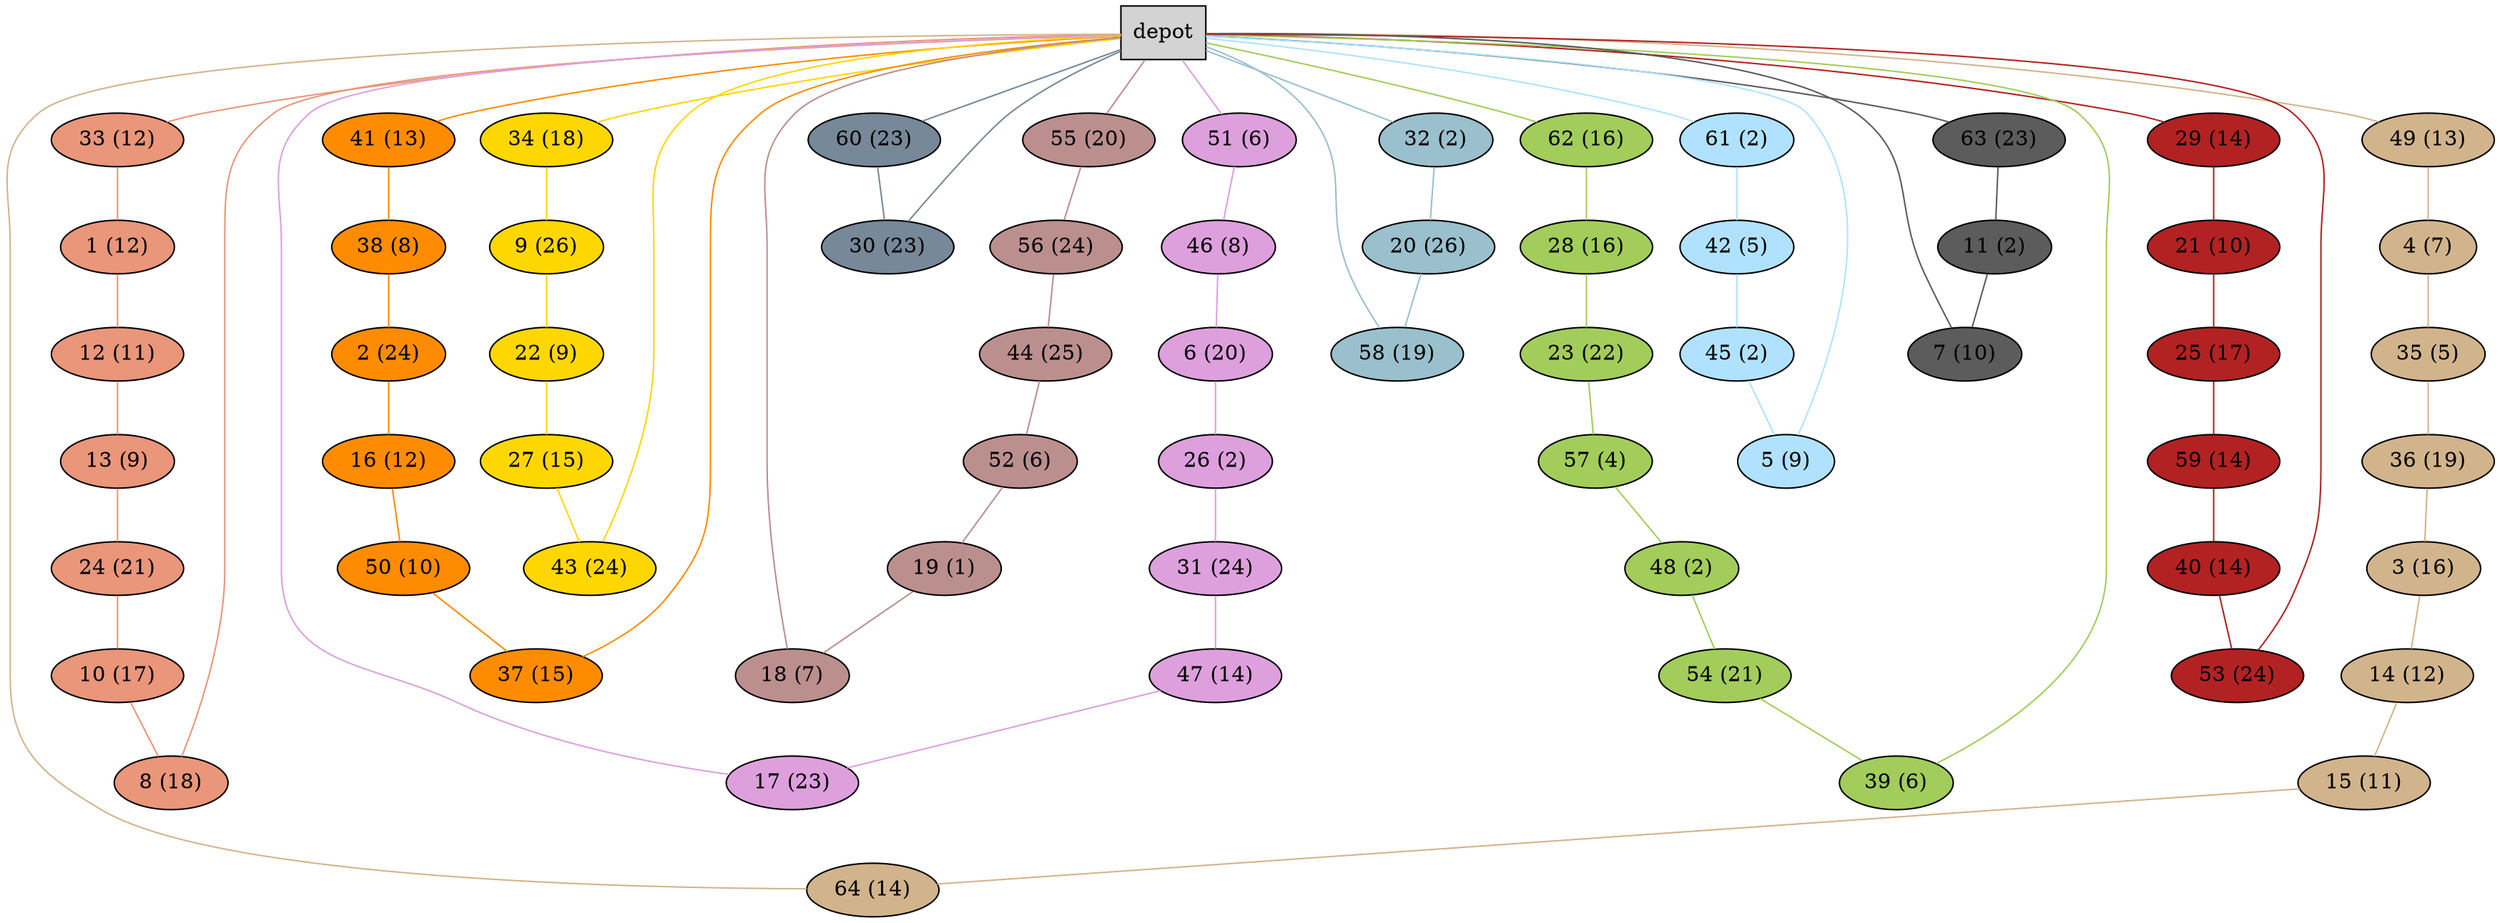 graph G {
  0[shape = box, label = "depot", style = filled ];
  33[shape = ellipse, label = "33 (12)", style = filled , fillcolor = darksalmon ];
  "0"--"33"[color = darksalmon];
  1[shape = ellipse, label = "1 (12)", style = filled , fillcolor = darksalmon ];
  "33"--"1"[color = darksalmon];
  12[shape = ellipse, label = "12 (11)", style = filled , fillcolor = darksalmon ];
  "1"--"12"[color = darksalmon];
  13[shape = ellipse, label = "13 (9)", style = filled , fillcolor = darksalmon ];
  "12"--"13"[color = darksalmon];
  24[shape = ellipse, label = "24 (21)", style = filled , fillcolor = darksalmon ];
  "13"--"24"[color = darksalmon];
  10[shape = ellipse, label = "10 (17)", style = filled , fillcolor = darksalmon ];
  "24"--"10"[color = darksalmon];
  8[shape = ellipse, label = "8 (18)", style = filled , fillcolor = darksalmon ];
  "10"--"8"[color = darksalmon];
  "8"--"0"[color = darksalmon];
  34[shape = ellipse, label = "34 (18)", style = filled , fillcolor = gold ];
  "0"--"34"[color = gold];
  9[shape = ellipse, label = "9 (26)", style = filled , fillcolor = gold ];
  "34"--"9"[color = gold];
  22[shape = ellipse, label = "22 (9)", style = filled , fillcolor = gold ];
  "9"--"22"[color = gold];
  27[shape = ellipse, label = "27 (15)", style = filled , fillcolor = gold ];
  "22"--"27"[color = gold];
  43[shape = ellipse, label = "43 (24)", style = filled , fillcolor = gold ];
  "27"--"43"[color = gold];
  "43"--"0"[color = gold];
  51[shape = ellipse, label = "51 (6)", style = filled , fillcolor = plum ];
  "0"--"51"[color = plum];
  46[shape = ellipse, label = "46 (8)", style = filled , fillcolor = plum ];
  "51"--"46"[color = plum];
  6[shape = ellipse, label = "6 (20)", style = filled , fillcolor = plum ];
  "46"--"6"[color = plum];
  26[shape = ellipse, label = "26 (2)", style = filled , fillcolor = plum ];
  "6"--"26"[color = plum];
  31[shape = ellipse, label = "31 (24)", style = filled , fillcolor = plum ];
  "26"--"31"[color = plum];
  47[shape = ellipse, label = "47 (14)", style = filled , fillcolor = plum ];
  "31"--"47"[color = plum];
  17[shape = ellipse, label = "17 (23)", style = filled , fillcolor = plum ];
  "47"--"17"[color = plum];
  "17"--"0"[color = plum];
  49[shape = ellipse, label = "49 (13)", style = filled , fillcolor = tan ];
  "0"--"49"[color = tan];
  4[shape = ellipse, label = "4 (7)", style = filled , fillcolor = tan ];
  "49"--"4"[color = tan];
  35[shape = ellipse, label = "35 (5)", style = filled , fillcolor = tan ];
  "4"--"35"[color = tan];
  36[shape = ellipse, label = "36 (19)", style = filled , fillcolor = tan ];
  "35"--"36"[color = tan];
  3[shape = ellipse, label = "3 (16)", style = filled , fillcolor = tan ];
  "36"--"3"[color = tan];
  14[shape = ellipse, label = "14 (12)", style = filled , fillcolor = tan ];
  "3"--"14"[color = tan];
  15[shape = ellipse, label = "15 (11)", style = filled , fillcolor = tan ];
  "14"--"15"[color = tan];
  64[shape = ellipse, label = "64 (14)", style = filled , fillcolor = tan ];
  "15"--"64"[color = tan];
  "64"--"0"[color = tan];
  41[shape = ellipse, label = "41 (13)", style = filled , fillcolor = darkorange ];
  "0"--"41"[color = darkorange];
  38[shape = ellipse, label = "38 (8)", style = filled , fillcolor = darkorange ];
  "41"--"38"[color = darkorange];
  2[shape = ellipse, label = "2 (24)", style = filled , fillcolor = darkorange ];
  "38"--"2"[color = darkorange];
  16[shape = ellipse, label = "16 (12)", style = filled , fillcolor = darkorange ];
  "2"--"16"[color = darkorange];
  50[shape = ellipse, label = "50 (10)", style = filled , fillcolor = darkorange ];
  "16"--"50"[color = darkorange];
  37[shape = ellipse, label = "37 (15)", style = filled , fillcolor = darkorange ];
  "50"--"37"[color = darkorange];
  "37"--"0"[color = darkorange];
  55[shape = ellipse, label = "55 (20)", style = filled , fillcolor = rosybrown ];
  "0"--"55"[color = rosybrown];
  56[shape = ellipse, label = "56 (24)", style = filled , fillcolor = rosybrown ];
  "55"--"56"[color = rosybrown];
  44[shape = ellipse, label = "44 (25)", style = filled , fillcolor = rosybrown ];
  "56"--"44"[color = rosybrown];
  52[shape = ellipse, label = "52 (6)", style = filled , fillcolor = rosybrown ];
  "44"--"52"[color = rosybrown];
  19[shape = ellipse, label = "19 (1)", style = filled , fillcolor = rosybrown ];
  "52"--"19"[color = rosybrown];
  18[shape = ellipse, label = "18 (7)", style = filled , fillcolor = rosybrown ];
  "19"--"18"[color = rosybrown];
  "18"--"0"[color = rosybrown];
  62[shape = ellipse, label = "62 (16)", style = filled , fillcolor = darkolivegreen3 ];
  "0"--"62"[color = darkolivegreen3];
  28[shape = ellipse, label = "28 (16)", style = filled , fillcolor = darkolivegreen3 ];
  "62"--"28"[color = darkolivegreen3];
  23[shape = ellipse, label = "23 (22)", style = filled , fillcolor = darkolivegreen3 ];
  "28"--"23"[color = darkolivegreen3];
  57[shape = ellipse, label = "57 (4)", style = filled , fillcolor = darkolivegreen3 ];
  "23"--"57"[color = darkolivegreen3];
  48[shape = ellipse, label = "48 (2)", style = filled , fillcolor = darkolivegreen3 ];
  "57"--"48"[color = darkolivegreen3];
  54[shape = ellipse, label = "54 (21)", style = filled , fillcolor = darkolivegreen3 ];
  "48"--"54"[color = darkolivegreen3];
  39[shape = ellipse, label = "39 (6)", style = filled , fillcolor = darkolivegreen3 ];
  "54"--"39"[color = darkolivegreen3];
  "39"--"0"[color = darkolivegreen3];
  32[shape = ellipse, label = "32 (2)", style = filled , fillcolor = lightblue3 ];
  "0"--"32"[color = lightblue3];
  20[shape = ellipse, label = "20 (26)", style = filled , fillcolor = lightblue3 ];
  "32"--"20"[color = lightblue3];
  58[shape = ellipse, label = "58 (19)", style = filled , fillcolor = lightblue3 ];
  "20"--"58"[color = lightblue3];
  "58"--"0"[color = lightblue3];
  29[shape = ellipse, label = "29 (14)", style = filled , fillcolor = firebrick ];
  "0"--"29"[color = firebrick];
  21[shape = ellipse, label = "21 (10)", style = filled , fillcolor = firebrick ];
  "29"--"21"[color = firebrick];
  25[shape = ellipse, label = "25 (17)", style = filled , fillcolor = firebrick ];
  "21"--"25"[color = firebrick];
  59[shape = ellipse, label = "59 (14)", style = filled , fillcolor = firebrick ];
  "25"--"59"[color = firebrick];
  40[shape = ellipse, label = "40 (14)", style = filled , fillcolor = firebrick ];
  "59"--"40"[color = firebrick];
  53[shape = ellipse, label = "53 (24)", style = filled , fillcolor = firebrick ];
  "40"--"53"[color = firebrick];
  "53"--"0"[color = firebrick];
  60[shape = ellipse, label = "60 (23)", style = filled , fillcolor = lightslategray ];
  "0"--"60"[color = lightslategray];
  30[shape = ellipse, label = "30 (23)", style = filled , fillcolor = lightslategray ];
  "60"--"30"[color = lightslategray];
  "30"--"0"[color = lightslategray];
  61[shape = ellipse, label = "61 (2)", style = filled , fillcolor = lightskyblue1 ];
  "0"--"61"[color = lightskyblue1];
  42[shape = ellipse, label = "42 (5)", style = filled , fillcolor = lightskyblue1 ];
  "61"--"42"[color = lightskyblue1];
  45[shape = ellipse, label = "45 (2)", style = filled , fillcolor = lightskyblue1 ];
  "42"--"45"[color = lightskyblue1];
  5[shape = ellipse, label = "5 (9)", style = filled , fillcolor = lightskyblue1 ];
  "45"--"5"[color = lightskyblue1];
  "5"--"0"[color = lightskyblue1];
  63[shape = ellipse, label = "63 (23)", style = filled , fillcolor = gray36 ];
  "0"--"63"[color = gray36];
  11[shape = ellipse, label = "11 (2)", style = filled , fillcolor = gray36 ];
  "63"--"11"[color = gray36];
  7[shape = ellipse, label = "7 (10)", style = filled , fillcolor = gray36 ];
  "11"--"7"[color = gray36];
  "7"--"0"[color = gray36];
}
